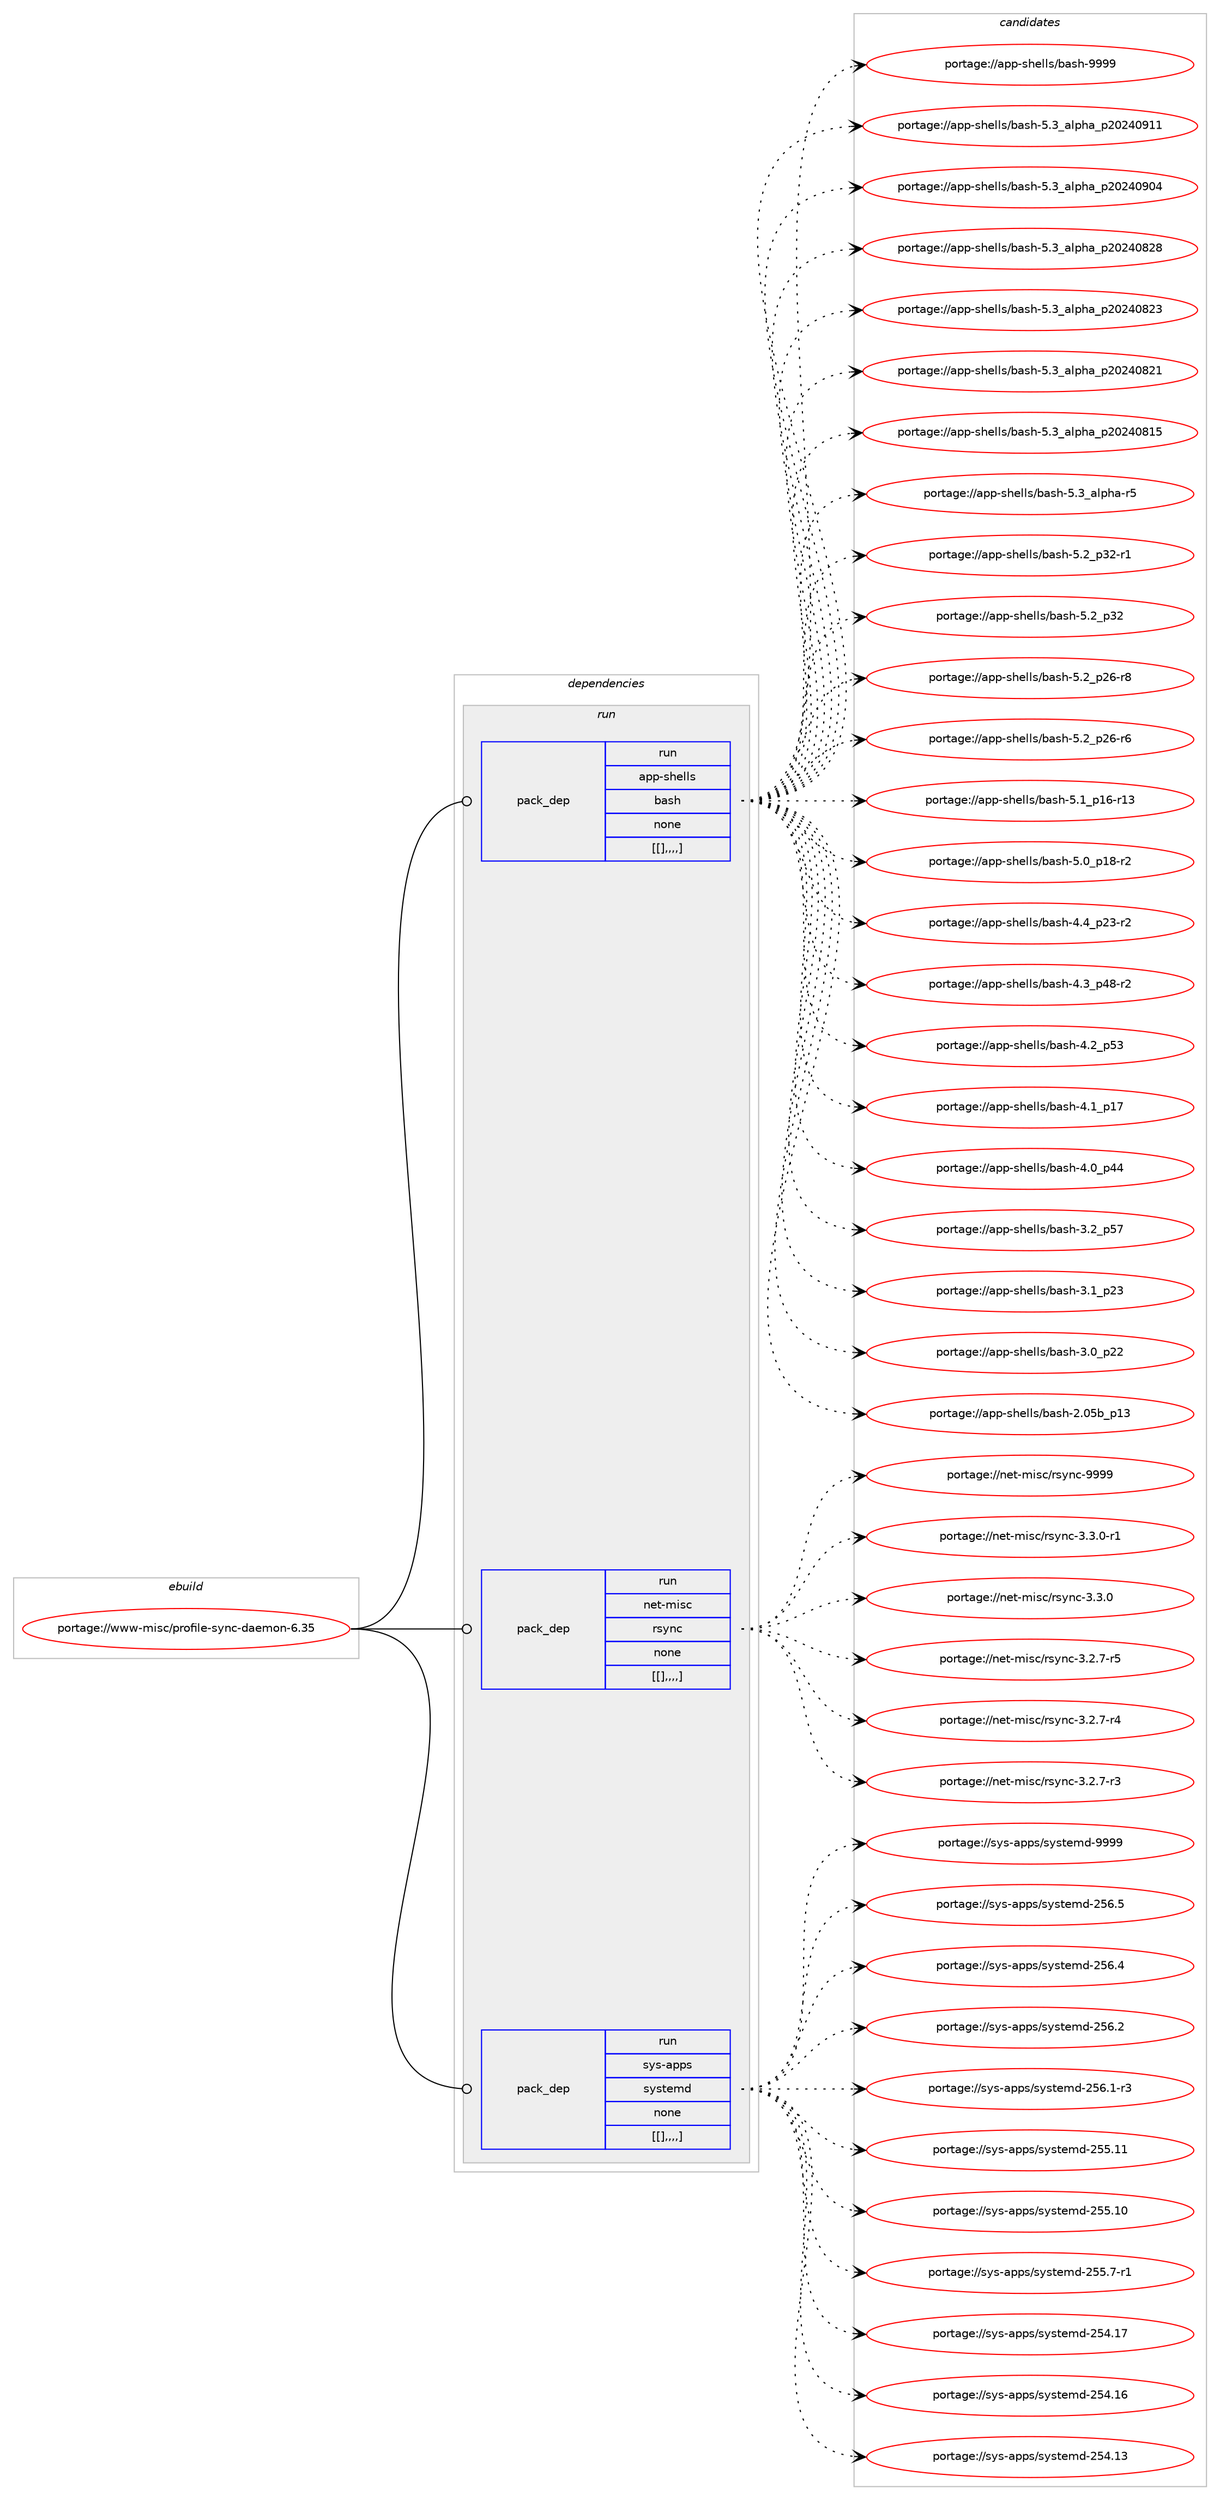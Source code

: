 digraph prolog {

# *************
# Graph options
# *************

newrank=true;
concentrate=true;
compound=true;
graph [rankdir=LR,fontname=Helvetica,fontsize=10,ranksep=1.5];#, ranksep=2.5, nodesep=0.2];
edge  [arrowhead=vee];
node  [fontname=Helvetica,fontsize=10];

# **********
# The ebuild
# **********

subgraph cluster_leftcol {
color=gray;
label=<<i>ebuild</i>>;
id [label="portage://www-misc/profile-sync-daemon-6.35", color=red, width=4, href="../www-misc/profile-sync-daemon-6.35.svg"];
}

# ****************
# The dependencies
# ****************

subgraph cluster_midcol {
color=gray;
label=<<i>dependencies</i>>;
subgraph cluster_compile {
fillcolor="#eeeeee";
style=filled;
label=<<i>compile</i>>;
}
subgraph cluster_compileandrun {
fillcolor="#eeeeee";
style=filled;
label=<<i>compile and run</i>>;
}
subgraph cluster_run {
fillcolor="#eeeeee";
style=filled;
label=<<i>run</i>>;
subgraph pack342497 {
dependency471342 [label=<<TABLE BORDER="0" CELLBORDER="1" CELLSPACING="0" CELLPADDING="4" WIDTH="220"><TR><TD ROWSPAN="6" CELLPADDING="30">pack_dep</TD></TR><TR><TD WIDTH="110">run</TD></TR><TR><TD>app-shells</TD></TR><TR><TD>bash</TD></TR><TR><TD>none</TD></TR><TR><TD>[[],,,,]</TD></TR></TABLE>>, shape=none, color=blue];
}
id:e -> dependency471342:w [weight=20,style="solid",arrowhead="odot"];
subgraph pack342498 {
dependency471343 [label=<<TABLE BORDER="0" CELLBORDER="1" CELLSPACING="0" CELLPADDING="4" WIDTH="220"><TR><TD ROWSPAN="6" CELLPADDING="30">pack_dep</TD></TR><TR><TD WIDTH="110">run</TD></TR><TR><TD>net-misc</TD></TR><TR><TD>rsync</TD></TR><TR><TD>none</TD></TR><TR><TD>[[],,,,]</TD></TR></TABLE>>, shape=none, color=blue];
}
id:e -> dependency471343:w [weight=20,style="solid",arrowhead="odot"];
subgraph pack342499 {
dependency471344 [label=<<TABLE BORDER="0" CELLBORDER="1" CELLSPACING="0" CELLPADDING="4" WIDTH="220"><TR><TD ROWSPAN="6" CELLPADDING="30">pack_dep</TD></TR><TR><TD WIDTH="110">run</TD></TR><TR><TD>sys-apps</TD></TR><TR><TD>systemd</TD></TR><TR><TD>none</TD></TR><TR><TD>[[],,,,]</TD></TR></TABLE>>, shape=none, color=blue];
}
id:e -> dependency471344:w [weight=20,style="solid",arrowhead="odot"];
}
}

# **************
# The candidates
# **************

subgraph cluster_choices {
rank=same;
color=gray;
label=<<i>candidates</i>>;

subgraph choice342497 {
color=black;
nodesep=1;
choice97112112451151041011081081154798971151044557575757 [label="portage://app-shells/bash-9999", color=red, width=4,href="../app-shells/bash-9999.svg"];
choice971121124511510410110810811547989711510445534651959710811210497951125048505248574949 [label="portage://app-shells/bash-5.3_alpha_p20240911", color=red, width=4,href="../app-shells/bash-5.3_alpha_p20240911.svg"];
choice971121124511510410110810811547989711510445534651959710811210497951125048505248574852 [label="portage://app-shells/bash-5.3_alpha_p20240904", color=red, width=4,href="../app-shells/bash-5.3_alpha_p20240904.svg"];
choice971121124511510410110810811547989711510445534651959710811210497951125048505248565056 [label="portage://app-shells/bash-5.3_alpha_p20240828", color=red, width=4,href="../app-shells/bash-5.3_alpha_p20240828.svg"];
choice971121124511510410110810811547989711510445534651959710811210497951125048505248565051 [label="portage://app-shells/bash-5.3_alpha_p20240823", color=red, width=4,href="../app-shells/bash-5.3_alpha_p20240823.svg"];
choice971121124511510410110810811547989711510445534651959710811210497951125048505248565049 [label="portage://app-shells/bash-5.3_alpha_p20240821", color=red, width=4,href="../app-shells/bash-5.3_alpha_p20240821.svg"];
choice971121124511510410110810811547989711510445534651959710811210497951125048505248564953 [label="portage://app-shells/bash-5.3_alpha_p20240815", color=red, width=4,href="../app-shells/bash-5.3_alpha_p20240815.svg"];
choice9711211245115104101108108115479897115104455346519597108112104974511453 [label="portage://app-shells/bash-5.3_alpha-r5", color=red, width=4,href="../app-shells/bash-5.3_alpha-r5.svg"];
choice9711211245115104101108108115479897115104455346509511251504511449 [label="portage://app-shells/bash-5.2_p32-r1", color=red, width=4,href="../app-shells/bash-5.2_p32-r1.svg"];
choice971121124511510410110810811547989711510445534650951125150 [label="portage://app-shells/bash-5.2_p32", color=red, width=4,href="../app-shells/bash-5.2_p32.svg"];
choice9711211245115104101108108115479897115104455346509511250544511456 [label="portage://app-shells/bash-5.2_p26-r8", color=red, width=4,href="../app-shells/bash-5.2_p26-r8.svg"];
choice9711211245115104101108108115479897115104455346509511250544511454 [label="portage://app-shells/bash-5.2_p26-r6", color=red, width=4,href="../app-shells/bash-5.2_p26-r6.svg"];
choice971121124511510410110810811547989711510445534649951124954451144951 [label="portage://app-shells/bash-5.1_p16-r13", color=red, width=4,href="../app-shells/bash-5.1_p16-r13.svg"];
choice9711211245115104101108108115479897115104455346489511249564511450 [label="portage://app-shells/bash-5.0_p18-r2", color=red, width=4,href="../app-shells/bash-5.0_p18-r2.svg"];
choice9711211245115104101108108115479897115104455246529511250514511450 [label="portage://app-shells/bash-4.4_p23-r2", color=red, width=4,href="../app-shells/bash-4.4_p23-r2.svg"];
choice9711211245115104101108108115479897115104455246519511252564511450 [label="portage://app-shells/bash-4.3_p48-r2", color=red, width=4,href="../app-shells/bash-4.3_p48-r2.svg"];
choice971121124511510410110810811547989711510445524650951125351 [label="portage://app-shells/bash-4.2_p53", color=red, width=4,href="../app-shells/bash-4.2_p53.svg"];
choice971121124511510410110810811547989711510445524649951124955 [label="portage://app-shells/bash-4.1_p17", color=red, width=4,href="../app-shells/bash-4.1_p17.svg"];
choice971121124511510410110810811547989711510445524648951125252 [label="portage://app-shells/bash-4.0_p44", color=red, width=4,href="../app-shells/bash-4.0_p44.svg"];
choice971121124511510410110810811547989711510445514650951125355 [label="portage://app-shells/bash-3.2_p57", color=red, width=4,href="../app-shells/bash-3.2_p57.svg"];
choice971121124511510410110810811547989711510445514649951125051 [label="portage://app-shells/bash-3.1_p23", color=red, width=4,href="../app-shells/bash-3.1_p23.svg"];
choice971121124511510410110810811547989711510445514648951125050 [label="portage://app-shells/bash-3.0_p22", color=red, width=4,href="../app-shells/bash-3.0_p22.svg"];
choice9711211245115104101108108115479897115104455046485398951124951 [label="portage://app-shells/bash-2.05b_p13", color=red, width=4,href="../app-shells/bash-2.05b_p13.svg"];
dependency471342:e -> choice97112112451151041011081081154798971151044557575757:w [style=dotted,weight="100"];
dependency471342:e -> choice971121124511510410110810811547989711510445534651959710811210497951125048505248574949:w [style=dotted,weight="100"];
dependency471342:e -> choice971121124511510410110810811547989711510445534651959710811210497951125048505248574852:w [style=dotted,weight="100"];
dependency471342:e -> choice971121124511510410110810811547989711510445534651959710811210497951125048505248565056:w [style=dotted,weight="100"];
dependency471342:e -> choice971121124511510410110810811547989711510445534651959710811210497951125048505248565051:w [style=dotted,weight="100"];
dependency471342:e -> choice971121124511510410110810811547989711510445534651959710811210497951125048505248565049:w [style=dotted,weight="100"];
dependency471342:e -> choice971121124511510410110810811547989711510445534651959710811210497951125048505248564953:w [style=dotted,weight="100"];
dependency471342:e -> choice9711211245115104101108108115479897115104455346519597108112104974511453:w [style=dotted,weight="100"];
dependency471342:e -> choice9711211245115104101108108115479897115104455346509511251504511449:w [style=dotted,weight="100"];
dependency471342:e -> choice971121124511510410110810811547989711510445534650951125150:w [style=dotted,weight="100"];
dependency471342:e -> choice9711211245115104101108108115479897115104455346509511250544511456:w [style=dotted,weight="100"];
dependency471342:e -> choice9711211245115104101108108115479897115104455346509511250544511454:w [style=dotted,weight="100"];
dependency471342:e -> choice971121124511510410110810811547989711510445534649951124954451144951:w [style=dotted,weight="100"];
dependency471342:e -> choice9711211245115104101108108115479897115104455346489511249564511450:w [style=dotted,weight="100"];
dependency471342:e -> choice9711211245115104101108108115479897115104455246529511250514511450:w [style=dotted,weight="100"];
dependency471342:e -> choice9711211245115104101108108115479897115104455246519511252564511450:w [style=dotted,weight="100"];
dependency471342:e -> choice971121124511510410110810811547989711510445524650951125351:w [style=dotted,weight="100"];
dependency471342:e -> choice971121124511510410110810811547989711510445524649951124955:w [style=dotted,weight="100"];
dependency471342:e -> choice971121124511510410110810811547989711510445524648951125252:w [style=dotted,weight="100"];
dependency471342:e -> choice971121124511510410110810811547989711510445514650951125355:w [style=dotted,weight="100"];
dependency471342:e -> choice971121124511510410110810811547989711510445514649951125051:w [style=dotted,weight="100"];
dependency471342:e -> choice971121124511510410110810811547989711510445514648951125050:w [style=dotted,weight="100"];
dependency471342:e -> choice9711211245115104101108108115479897115104455046485398951124951:w [style=dotted,weight="100"];
}
subgraph choice342498 {
color=black;
nodesep=1;
choice110101116451091051159947114115121110994557575757 [label="portage://net-misc/rsync-9999", color=red, width=4,href="../net-misc/rsync-9999.svg"];
choice110101116451091051159947114115121110994551465146484511449 [label="portage://net-misc/rsync-3.3.0-r1", color=red, width=4,href="../net-misc/rsync-3.3.0-r1.svg"];
choice11010111645109105115994711411512111099455146514648 [label="portage://net-misc/rsync-3.3.0", color=red, width=4,href="../net-misc/rsync-3.3.0.svg"];
choice110101116451091051159947114115121110994551465046554511453 [label="portage://net-misc/rsync-3.2.7-r5", color=red, width=4,href="../net-misc/rsync-3.2.7-r5.svg"];
choice110101116451091051159947114115121110994551465046554511452 [label="portage://net-misc/rsync-3.2.7-r4", color=red, width=4,href="../net-misc/rsync-3.2.7-r4.svg"];
choice110101116451091051159947114115121110994551465046554511451 [label="portage://net-misc/rsync-3.2.7-r3", color=red, width=4,href="../net-misc/rsync-3.2.7-r3.svg"];
dependency471343:e -> choice110101116451091051159947114115121110994557575757:w [style=dotted,weight="100"];
dependency471343:e -> choice110101116451091051159947114115121110994551465146484511449:w [style=dotted,weight="100"];
dependency471343:e -> choice11010111645109105115994711411512111099455146514648:w [style=dotted,weight="100"];
dependency471343:e -> choice110101116451091051159947114115121110994551465046554511453:w [style=dotted,weight="100"];
dependency471343:e -> choice110101116451091051159947114115121110994551465046554511452:w [style=dotted,weight="100"];
dependency471343:e -> choice110101116451091051159947114115121110994551465046554511451:w [style=dotted,weight="100"];
}
subgraph choice342499 {
color=black;
nodesep=1;
choice1151211154597112112115471151211151161011091004557575757 [label="portage://sys-apps/systemd-9999", color=red, width=4,href="../sys-apps/systemd-9999.svg"];
choice115121115459711211211547115121115116101109100455053544653 [label="portage://sys-apps/systemd-256.5", color=red, width=4,href="../sys-apps/systemd-256.5.svg"];
choice115121115459711211211547115121115116101109100455053544652 [label="portage://sys-apps/systemd-256.4", color=red, width=4,href="../sys-apps/systemd-256.4.svg"];
choice115121115459711211211547115121115116101109100455053544650 [label="portage://sys-apps/systemd-256.2", color=red, width=4,href="../sys-apps/systemd-256.2.svg"];
choice1151211154597112112115471151211151161011091004550535446494511451 [label="portage://sys-apps/systemd-256.1-r3", color=red, width=4,href="../sys-apps/systemd-256.1-r3.svg"];
choice11512111545971121121154711512111511610110910045505353464949 [label="portage://sys-apps/systemd-255.11", color=red, width=4,href="../sys-apps/systemd-255.11.svg"];
choice11512111545971121121154711512111511610110910045505353464948 [label="portage://sys-apps/systemd-255.10", color=red, width=4,href="../sys-apps/systemd-255.10.svg"];
choice1151211154597112112115471151211151161011091004550535346554511449 [label="portage://sys-apps/systemd-255.7-r1", color=red, width=4,href="../sys-apps/systemd-255.7-r1.svg"];
choice11512111545971121121154711512111511610110910045505352464955 [label="portage://sys-apps/systemd-254.17", color=red, width=4,href="../sys-apps/systemd-254.17.svg"];
choice11512111545971121121154711512111511610110910045505352464954 [label="portage://sys-apps/systemd-254.16", color=red, width=4,href="../sys-apps/systemd-254.16.svg"];
choice11512111545971121121154711512111511610110910045505352464951 [label="portage://sys-apps/systemd-254.13", color=red, width=4,href="../sys-apps/systemd-254.13.svg"];
dependency471344:e -> choice1151211154597112112115471151211151161011091004557575757:w [style=dotted,weight="100"];
dependency471344:e -> choice115121115459711211211547115121115116101109100455053544653:w [style=dotted,weight="100"];
dependency471344:e -> choice115121115459711211211547115121115116101109100455053544652:w [style=dotted,weight="100"];
dependency471344:e -> choice115121115459711211211547115121115116101109100455053544650:w [style=dotted,weight="100"];
dependency471344:e -> choice1151211154597112112115471151211151161011091004550535446494511451:w [style=dotted,weight="100"];
dependency471344:e -> choice11512111545971121121154711512111511610110910045505353464949:w [style=dotted,weight="100"];
dependency471344:e -> choice11512111545971121121154711512111511610110910045505353464948:w [style=dotted,weight="100"];
dependency471344:e -> choice1151211154597112112115471151211151161011091004550535346554511449:w [style=dotted,weight="100"];
dependency471344:e -> choice11512111545971121121154711512111511610110910045505352464955:w [style=dotted,weight="100"];
dependency471344:e -> choice11512111545971121121154711512111511610110910045505352464954:w [style=dotted,weight="100"];
dependency471344:e -> choice11512111545971121121154711512111511610110910045505352464951:w [style=dotted,weight="100"];
}
}

}
